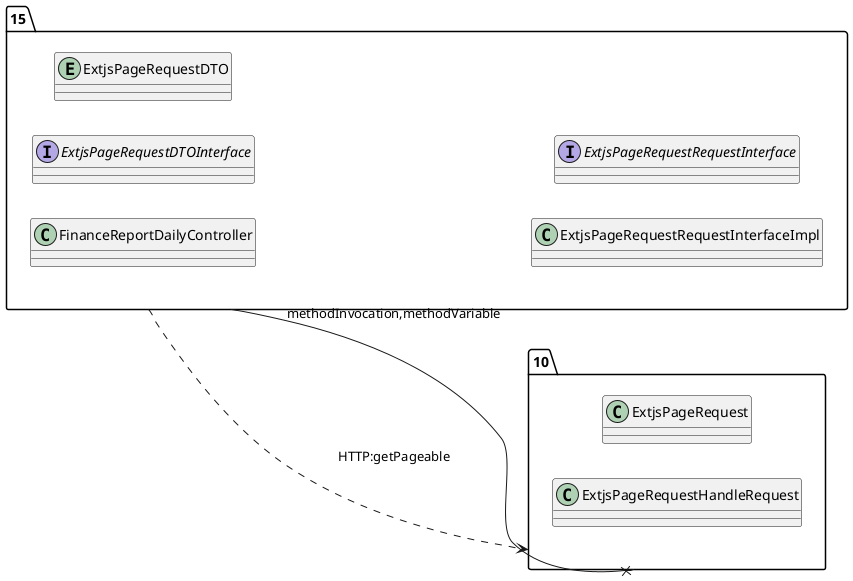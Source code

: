 @startuml 
allow_mixing
left to right direction
package "15"{
class FinanceReportDailyController
interface ExtjsPageRequestDTOInterface
entity ExtjsPageRequestDTO
class ExtjsPageRequestRequestInterfaceImpl
interface ExtjsPageRequestRequestInterface

}
package "10"{
class ExtjsPageRequest
class ExtjsPageRequestHandleRequest

}
"15" --x "10":methodInvocation,methodVariable
"15" ..> "10":HTTP:getPageable
@enduml
